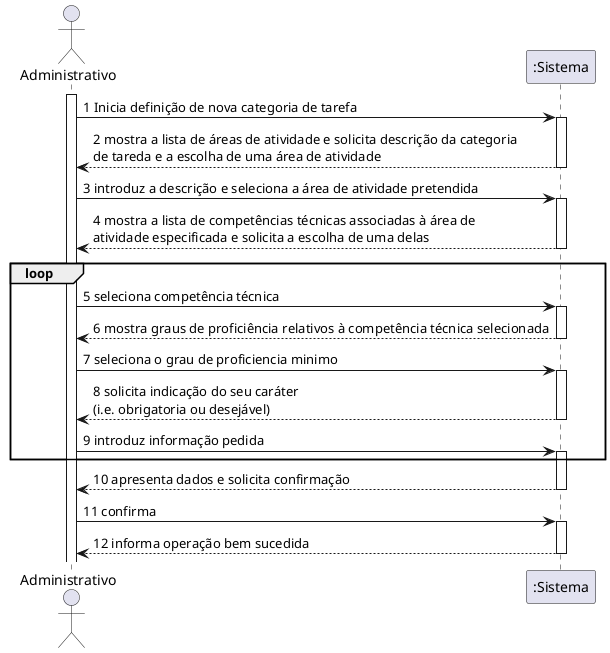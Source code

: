 @startuml
actor Administrativo
activate Administrativo
Administrativo -> ":Sistema" : 1 Inicia definição de nova categoria de tarefa
activate ":Sistema"
":Sistema" --> Administrativo : 2 mostra a lista de áreas de atividade e solicita descrição da categoria\nde tareda e a escolha de uma área de atividade
deactivate ":Sistema"
Administrativo -> ":Sistema" : 3 introduz a descrição e seleciona a área de atividade pretendida
activate ":Sistema"
":Sistema" --> Administrativo : 4 mostra a lista de competências técnicas associadas à área de\natividade especificada e solicita a escolha de uma delas
deactivate ":Sistema"
loop
Administrativo -> ":Sistema": 5 seleciona competência técnica
activate ":Sistema"
":Sistema" --> Administrativo : 6 mostra graus de proficiência relativos à competência técnica selecionada
deactivate ":Sistema"
Administrativo -> ":Sistema": 7 seleciona o grau de proficiencia minimo
activate ":Sistema"
":Sistema" --> Administrativo : 8 solicita indicação do seu caráter\n(i.e. obrigatoria ou desejável)
deactivate ":Sistema"
Administrativo -> ":Sistema": 9 introduz informação pedida
activate ":Sistema"
end
":Sistema" --> Administrativo : 10 apresenta dados e solicita confirmação
deactivate ":Sistema"
Administrativo -> ":Sistema": 11 confirma
activate ":Sistema"
":Sistema" --> Administrativo : 12 informa operação bem sucedida
deactivate ":Sistema"
@enduml